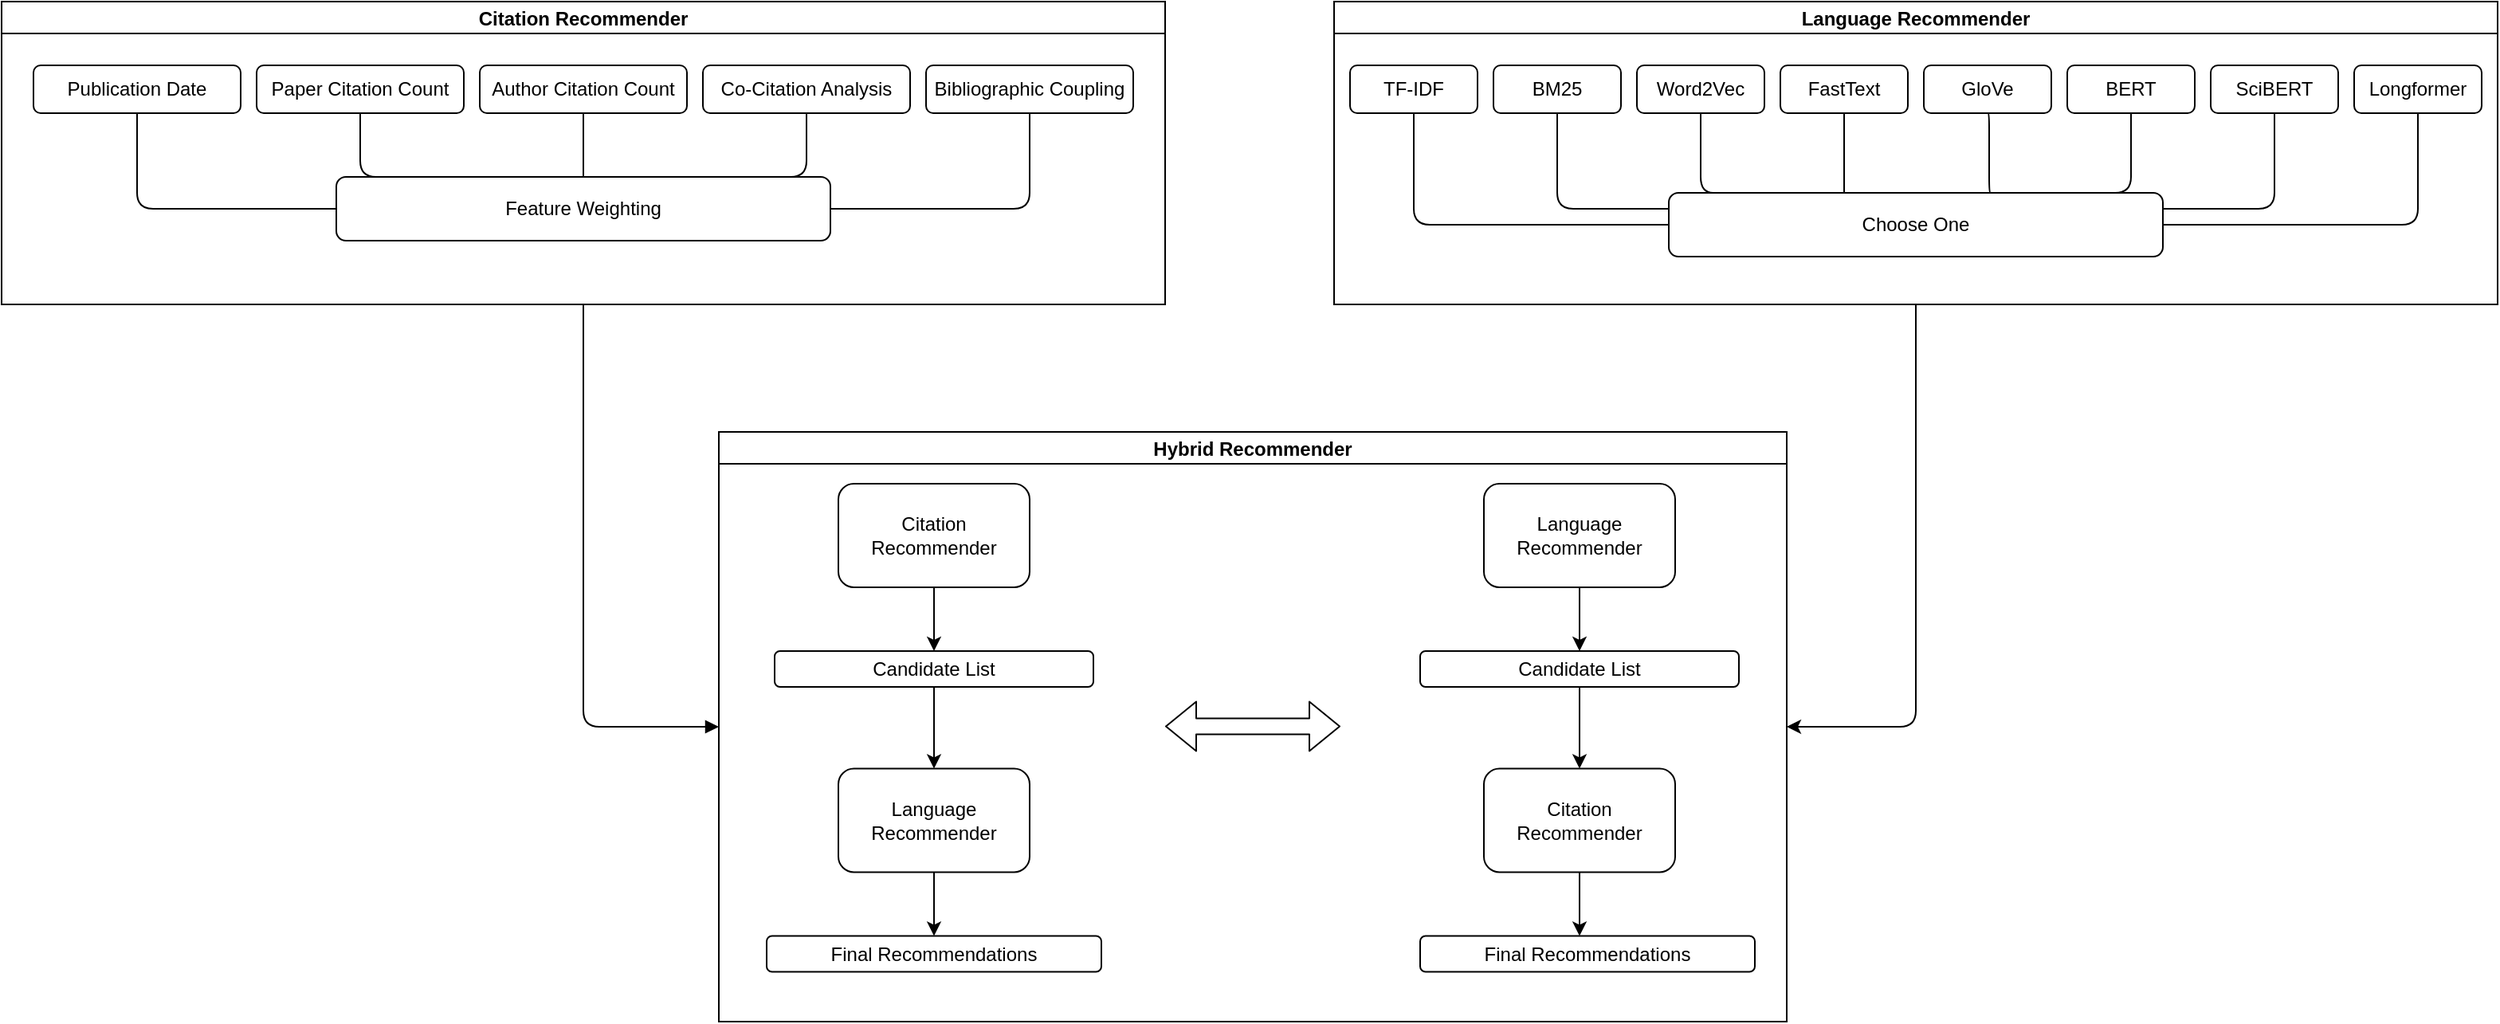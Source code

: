 <mxfile><diagram id="yu0OQrqvoiVsUhACBv0z" name="Page-1"><mxGraphModel dx="655" dy="685" grid="1" gridSize="10" guides="1" tooltips="1" connect="1" arrows="1" fold="1" page="1" pageScale="1" pageWidth="827" pageHeight="1169" math="0" shadow="0"><root><mxCell id="0"/><mxCell id="1" parent="0"/><mxCell id="109" style="edgeStyle=elbowEdgeStyle;html=1;startArrow=none;endArrow=classic;exitX=0.5;exitY=1;exitDx=0;exitDy=0;entryX=1;entryY=0.5;entryDx=0;entryDy=0;endFill=1;" parent="1" source="2" target="60" edge="1"><mxGeometry relative="1" as="geometry"><Array as="points"><mxPoint x="1241" y="495"/></Array></mxGeometry></mxCell><mxCell id="2" value="Language Recommender" style="swimlane;startSize=20;horizontal=1;containerType=tree;newEdgeStyle={&quot;edgeStyle&quot;:&quot;elbowEdgeStyle&quot;,&quot;startArrow&quot;:&quot;none&quot;,&quot;endArrow&quot;:&quot;none&quot;};" parent="1" vertex="1"><mxGeometry x="876" y="40" width="730" height="190" as="geometry"><mxRectangle x="200" y="260" width="90" height="30" as="alternateBounds"/></mxGeometry></mxCell><mxCell id="26" style="edgeStyle=elbowEdgeStyle;html=1;startArrow=none;endArrow=none;exitX=0.5;exitY=1;exitDx=0;exitDy=0;entryX=0;entryY=0.5;entryDx=0;entryDy=0;" parent="2" source="5" target="25" edge="1"><mxGeometry relative="1" as="geometry"><Array as="points"><mxPoint x="50" y="140"/></Array></mxGeometry></mxCell><UserObject label="TF-IDF" treeRoot="1" id="5"><mxCell style="whiteSpace=wrap;html=1;align=center;treeFolding=1;treeMoving=1;newEdgeStyle={&quot;edgeStyle&quot;:&quot;elbowEdgeStyle&quot;,&quot;startArrow&quot;:&quot;none&quot;,&quot;endArrow&quot;:&quot;none&quot;};rounded=1;" parent="2" vertex="1"><mxGeometry x="10" y="40" width="80" height="30" as="geometry"/></mxCell></UserObject><mxCell id="28" style="edgeStyle=elbowEdgeStyle;html=1;startArrow=none;endArrow=none;exitX=0.5;exitY=1;exitDx=0;exitDy=0;entryX=0.116;entryY=0;entryDx=0;entryDy=0;entryPerimeter=0;" parent="2" source="15" target="25" edge="1"><mxGeometry relative="1" as="geometry"><Array as="points"><mxPoint x="230" y="100"/></Array></mxGeometry></mxCell><UserObject label="Word2Vec" treeRoot="1" id="15"><mxCell style="whiteSpace=wrap;html=1;align=center;treeFolding=1;treeMoving=1;newEdgeStyle={&quot;edgeStyle&quot;:&quot;elbowEdgeStyle&quot;,&quot;startArrow&quot;:&quot;none&quot;,&quot;endArrow&quot;:&quot;none&quot;};rounded=1;" parent="2" vertex="1"><mxGeometry x="190" y="40" width="80" height="30" as="geometry"/></mxCell></UserObject><mxCell id="29" style="edgeStyle=elbowEdgeStyle;html=1;startArrow=none;endArrow=none;exitX=0.5;exitY=1;exitDx=0;exitDy=0;entryX=0.355;entryY=0;entryDx=0;entryDy=0;entryPerimeter=0;" parent="2" source="16" target="25" edge="1"><mxGeometry relative="1" as="geometry"/></mxCell><UserObject label="FastText" treeRoot="1" id="16"><mxCell style="whiteSpace=wrap;html=1;align=center;treeFolding=1;treeMoving=1;newEdgeStyle={&quot;edgeStyle&quot;:&quot;elbowEdgeStyle&quot;,&quot;startArrow&quot;:&quot;none&quot;,&quot;endArrow&quot;:&quot;none&quot;};rounded=1;" parent="2" vertex="1"><mxGeometry x="280" y="40" width="80" height="30" as="geometry"/></mxCell></UserObject><mxCell id="30" style="edgeStyle=elbowEdgeStyle;html=1;startArrow=none;endArrow=none;exitX=0.5;exitY=1;exitDx=0;exitDy=0;entryX=0.652;entryY=0;entryDx=0;entryDy=0;entryPerimeter=0;" parent="2" source="17" target="25" edge="1"><mxGeometry relative="1" as="geometry"/></mxCell><UserObject label="GloVe" treeRoot="1" id="17"><mxCell style="whiteSpace=wrap;html=1;align=center;treeFolding=1;treeMoving=1;newEdgeStyle={&quot;edgeStyle&quot;:&quot;elbowEdgeStyle&quot;,&quot;startArrow&quot;:&quot;none&quot;,&quot;endArrow&quot;:&quot;none&quot;};rounded=1;" parent="2" vertex="1"><mxGeometry x="370" y="40" width="80" height="30" as="geometry"/></mxCell></UserObject><mxCell id="31" style="edgeStyle=elbowEdgeStyle;html=1;startArrow=none;endArrow=none;exitX=0.5;exitY=1;exitDx=0;exitDy=0;entryX=0.871;entryY=0;entryDx=0;entryDy=0;entryPerimeter=0;" parent="2" source="18" target="25" edge="1"><mxGeometry relative="1" as="geometry"><Array as="points"><mxPoint x="500" y="120"/></Array></mxGeometry></mxCell><UserObject label="BERT" treeRoot="1" id="18"><mxCell style="whiteSpace=wrap;html=1;align=center;treeFolding=1;treeMoving=1;newEdgeStyle={&quot;edgeStyle&quot;:&quot;elbowEdgeStyle&quot;,&quot;startArrow&quot;:&quot;none&quot;,&quot;endArrow&quot;:&quot;none&quot;};rounded=1;" parent="2" vertex="1"><mxGeometry x="460" y="40" width="80" height="30" as="geometry"/></mxCell></UserObject><mxCell id="32" style="edgeStyle=elbowEdgeStyle;html=1;startArrow=none;endArrow=none;exitX=0.5;exitY=1;exitDx=0;exitDy=0;entryX=1;entryY=0.25;entryDx=0;entryDy=0;" parent="2" source="19" target="25" edge="1"><mxGeometry relative="1" as="geometry"><Array as="points"><mxPoint x="590" y="120"/></Array></mxGeometry></mxCell><UserObject label="SciBERT" treeRoot="1" id="19"><mxCell style="whiteSpace=wrap;html=1;align=center;treeFolding=1;treeMoving=1;newEdgeStyle={&quot;edgeStyle&quot;:&quot;elbowEdgeStyle&quot;,&quot;startArrow&quot;:&quot;none&quot;,&quot;endArrow&quot;:&quot;none&quot;};rounded=1;" parent="2" vertex="1"><mxGeometry x="550" y="40" width="80" height="30" as="geometry"/></mxCell></UserObject><UserObject label="Longformer" treeRoot="1" id="20"><mxCell style="whiteSpace=wrap;html=1;align=center;treeFolding=1;treeMoving=1;newEdgeStyle={&quot;edgeStyle&quot;:&quot;elbowEdgeStyle&quot;,&quot;startArrow&quot;:&quot;none&quot;,&quot;endArrow&quot;:&quot;none&quot;};rounded=1;" parent="2" vertex="1"><mxGeometry x="640" y="40" width="80" height="30" as="geometry"/></mxCell></UserObject><mxCell id="27" style="edgeStyle=elbowEdgeStyle;html=1;startArrow=none;endArrow=none;exitX=0.5;exitY=1;exitDx=0;exitDy=0;entryX=0;entryY=0.25;entryDx=0;entryDy=0;" parent="2" source="24" target="25" edge="1"><mxGeometry relative="1" as="geometry"><Array as="points"><mxPoint x="140" y="120"/></Array></mxGeometry></mxCell><UserObject label="BM25" treeRoot="1" id="24"><mxCell style="whiteSpace=wrap;html=1;align=center;treeFolding=1;treeMoving=1;newEdgeStyle={&quot;edgeStyle&quot;:&quot;elbowEdgeStyle&quot;,&quot;startArrow&quot;:&quot;none&quot;,&quot;endArrow&quot;:&quot;none&quot;};rounded=1;" parent="2" vertex="1"><mxGeometry x="100" y="40" width="80" height="30" as="geometry"/></mxCell></UserObject><mxCell id="25" value="Choose One" style="rounded=1;whiteSpace=wrap;html=1;" parent="2" vertex="1"><mxGeometry x="210" y="120" width="310" height="40" as="geometry"/></mxCell><mxCell id="33" style="edgeStyle=elbowEdgeStyle;html=1;startArrow=none;endArrow=none;exitX=0.5;exitY=1;exitDx=0;exitDy=0;entryX=1;entryY=0.5;entryDx=0;entryDy=0;" parent="2" source="20" target="25" edge="1"><mxGeometry relative="1" as="geometry"><mxPoint x="530" y="140" as="targetPoint"/><Array as="points"><mxPoint x="680" y="140"/></Array></mxGeometry></mxCell><mxCell id="34" value="Citation Recommender" style="swimlane;startSize=20;horizontal=1;containerType=tree;newEdgeStyle={&quot;edgeStyle&quot;:&quot;elbowEdgeStyle&quot;,&quot;startArrow&quot;:&quot;none&quot;,&quot;endArrow&quot;:&quot;none&quot;};" parent="1" vertex="1"><mxGeometry x="40" y="40" width="730" height="190" as="geometry"><mxRectangle x="200" y="260" width="90" height="30" as="alternateBounds"/></mxGeometry></mxCell><mxCell id="53" style="edgeStyle=elbowEdgeStyle;html=1;startArrow=none;endArrow=none;exitX=0.5;exitY=1;exitDx=0;exitDy=0;entryX=0;entryY=0.5;entryDx=0;entryDy=0;" parent="34" source="36" target="52" edge="1"><mxGeometry relative="1" as="geometry"><Array as="points"><mxPoint x="85" y="120"/></Array></mxGeometry></mxCell><UserObject label="Publication Date" treeRoot="1" id="36"><mxCell style="whiteSpace=wrap;html=1;align=center;treeFolding=1;treeMoving=1;newEdgeStyle={&quot;edgeStyle&quot;:&quot;elbowEdgeStyle&quot;,&quot;startArrow&quot;:&quot;none&quot;,&quot;endArrow&quot;:&quot;none&quot;};rounded=1;" parent="34" vertex="1"><mxGeometry x="20" y="40" width="130" height="30" as="geometry"/></mxCell></UserObject><mxCell id="55" style="edgeStyle=elbowEdgeStyle;html=1;startArrow=none;endArrow=none;exitX=0.5;exitY=1;exitDx=0;exitDy=0;entryX=0.5;entryY=0;entryDx=0;entryDy=0;" parent="34" source="38" target="52" edge="1"><mxGeometry relative="1" as="geometry"/></mxCell><UserObject label="Author Citation Count" treeRoot="1" id="38"><mxCell style="whiteSpace=wrap;html=1;align=center;treeFolding=1;treeMoving=1;newEdgeStyle={&quot;edgeStyle&quot;:&quot;elbowEdgeStyle&quot;,&quot;startArrow&quot;:&quot;none&quot;,&quot;endArrow&quot;:&quot;none&quot;};rounded=1;" parent="34" vertex="1"><mxGeometry x="300" y="40" width="130" height="30" as="geometry"/></mxCell></UserObject><mxCell id="56" style="edgeStyle=elbowEdgeStyle;html=1;startArrow=none;endArrow=none;exitX=0.5;exitY=1;exitDx=0;exitDy=0;entryX=0.75;entryY=0;entryDx=0;entryDy=0;" parent="34" source="40" target="52" edge="1"><mxGeometry relative="1" as="geometry"><Array as="points"><mxPoint x="505" y="90"/></Array></mxGeometry></mxCell><UserObject label="Co-Citation Analysis" treeRoot="1" id="40"><mxCell style="whiteSpace=wrap;html=1;align=center;treeFolding=1;treeMoving=1;newEdgeStyle={&quot;edgeStyle&quot;:&quot;elbowEdgeStyle&quot;,&quot;startArrow&quot;:&quot;none&quot;,&quot;endArrow&quot;:&quot;none&quot;};rounded=1;" parent="34" vertex="1"><mxGeometry x="440" y="40" width="130" height="30" as="geometry"/></mxCell></UserObject><UserObject label="Bibliographic Coupling" treeRoot="1" id="42"><mxCell style="whiteSpace=wrap;html=1;align=center;treeFolding=1;treeMoving=1;newEdgeStyle={&quot;edgeStyle&quot;:&quot;elbowEdgeStyle&quot;,&quot;startArrow&quot;:&quot;none&quot;,&quot;endArrow&quot;:&quot;none&quot;};rounded=1;" parent="34" vertex="1"><mxGeometry x="580" y="40" width="130" height="30" as="geometry"/></mxCell></UserObject><mxCell id="54" style="edgeStyle=elbowEdgeStyle;html=1;startArrow=none;endArrow=none;exitX=0.5;exitY=1;exitDx=0;exitDy=0;entryX=0.25;entryY=0;entryDx=0;entryDy=0;" parent="34" source="49" target="52" edge="1"><mxGeometry relative="1" as="geometry"><Array as="points"><mxPoint x="225" y="100"/></Array></mxGeometry></mxCell><UserObject label="Paper Citation Count" treeRoot="1" id="49"><mxCell style="whiteSpace=wrap;html=1;align=center;treeFolding=1;treeMoving=1;newEdgeStyle={&quot;edgeStyle&quot;:&quot;elbowEdgeStyle&quot;,&quot;startArrow&quot;:&quot;none&quot;,&quot;endArrow&quot;:&quot;none&quot;};rounded=1;" parent="34" vertex="1"><mxGeometry x="160" y="40" width="130" height="30" as="geometry"/></mxCell></UserObject><mxCell id="52" value="Feature Weighting" style="rounded=1;whiteSpace=wrap;html=1;" parent="34" vertex="1"><mxGeometry x="210" y="110" width="310" height="40" as="geometry"/></mxCell><mxCell id="57" style="edgeStyle=elbowEdgeStyle;html=1;startArrow=none;endArrow=none;exitX=0.5;exitY=1;exitDx=0;exitDy=0;entryX=1;entryY=0.5;entryDx=0;entryDy=0;" parent="34" source="42" target="52" edge="1"><mxGeometry relative="1" as="geometry"><mxPoint x="530" y="120" as="targetPoint"/><Array as="points"><mxPoint x="645" y="130"/></Array></mxGeometry></mxCell><mxCell id="60" value="Hybrid Recommender" style="swimlane;startSize=20;horizontal=1;containerType=tree;newEdgeStyle={&quot;edgeStyle&quot;:&quot;elbowEdgeStyle&quot;,&quot;startArrow&quot;:&quot;none&quot;,&quot;endArrow&quot;:&quot;none&quot;};" parent="1" vertex="1"><mxGeometry x="490" y="310" width="670" height="370" as="geometry"><mxRectangle x="200" y="260" width="90" height="30" as="alternateBounds"/></mxGeometry></mxCell><mxCell id="73" value="Citation Recommender" style="rounded=1;whiteSpace=wrap;html=1;" parent="60" vertex="1"><mxGeometry x="75" y="32.5" width="120" height="65" as="geometry"/></mxCell><mxCell id="78" value="" style="edgeStyle=none;html=1;" parent="60" source="73" target="79" edge="1"><mxGeometry relative="1" as="geometry"/></mxCell><mxCell id="79" value="Candidate List" style="rounded=1;whiteSpace=wrap;html=1;" parent="60" vertex="1"><mxGeometry x="35" y="137.5" width="200" height="22.5" as="geometry"/></mxCell><mxCell id="80" value="" style="edgeStyle=none;html=1;" parent="60" source="79" target="81" edge="1"><mxGeometry relative="1" as="geometry"><mxPoint x="305" y="627.5" as="sourcePoint"/></mxGeometry></mxCell><mxCell id="81" value="Language Recommender" style="rounded=1;whiteSpace=wrap;html=1;" parent="60" vertex="1"><mxGeometry x="75" y="211.25" width="120" height="65" as="geometry"/></mxCell><mxCell id="82" value="" style="edgeStyle=none;html=1;" parent="60" source="81" target="83" edge="1"><mxGeometry relative="1" as="geometry"><mxPoint x="305" y="701.25" as="sourcePoint"/></mxGeometry></mxCell><mxCell id="83" value="Final Recommendations" style="rounded=1;whiteSpace=wrap;html=1;" parent="60" vertex="1"><mxGeometry x="30" y="316.25" width="210" height="22.5" as="geometry"/></mxCell><mxCell id="96" value="" style="edgeStyle=none;html=1;" parent="60" target="97" edge="1"><mxGeometry relative="1" as="geometry"><mxPoint x="540" y="97.5" as="sourcePoint"/></mxGeometry></mxCell><mxCell id="97" value="Candidate List" style="rounded=1;whiteSpace=wrap;html=1;" parent="60" vertex="1"><mxGeometry x="440" y="137.5" width="200" height="22.5" as="geometry"/></mxCell><mxCell id="98" value="" style="edgeStyle=none;html=1;" parent="60" source="97" target="99" edge="1"><mxGeometry relative="1" as="geometry"><mxPoint x="540" y="97.5" as="sourcePoint"/></mxGeometry></mxCell><mxCell id="99" value="Citation Recommender" style="rounded=1;whiteSpace=wrap;html=1;" parent="60" vertex="1"><mxGeometry x="480" y="211.25" width="120" height="65" as="geometry"/></mxCell><mxCell id="100" value="" style="edgeStyle=none;html=1;" parent="60" source="99" edge="1"><mxGeometry relative="1" as="geometry"><mxPoint x="540" y="171.25" as="sourcePoint"/><mxPoint x="540" y="316.25" as="targetPoint"/></mxGeometry></mxCell><mxCell id="101" value="Final Recommendations" style="rounded=1;whiteSpace=wrap;html=1;" parent="60" vertex="1"><mxGeometry x="440" y="316.25" width="210" height="22.5" as="geometry"/></mxCell><mxCell id="102" value="Language Recommender" style="rounded=1;whiteSpace=wrap;html=1;" parent="60" vertex="1"><mxGeometry x="480" y="32.5" width="120" height="65" as="geometry"/></mxCell><mxCell id="104" value="" style="shape=flexArrow;endArrow=classic;startArrow=classic;html=1;" parent="60" edge="1"><mxGeometry width="100" height="100" relative="1" as="geometry"><mxPoint x="280" y="184.73" as="sourcePoint"/><mxPoint x="390" y="184.73" as="targetPoint"/><Array as="points"/></mxGeometry></mxCell><mxCell id="108" style="edgeStyle=elbowEdgeStyle;html=1;startArrow=none;endArrow=block;exitX=0.5;exitY=1;exitDx=0;exitDy=0;entryX=0;entryY=0.5;entryDx=0;entryDy=0;startFill=0;" parent="1" source="34" target="60" edge="1"><mxGeometry relative="1" as="geometry"><Array as="points"><mxPoint x="405" y="480"/></Array></mxGeometry></mxCell></root></mxGraphModel></diagram></mxfile>

